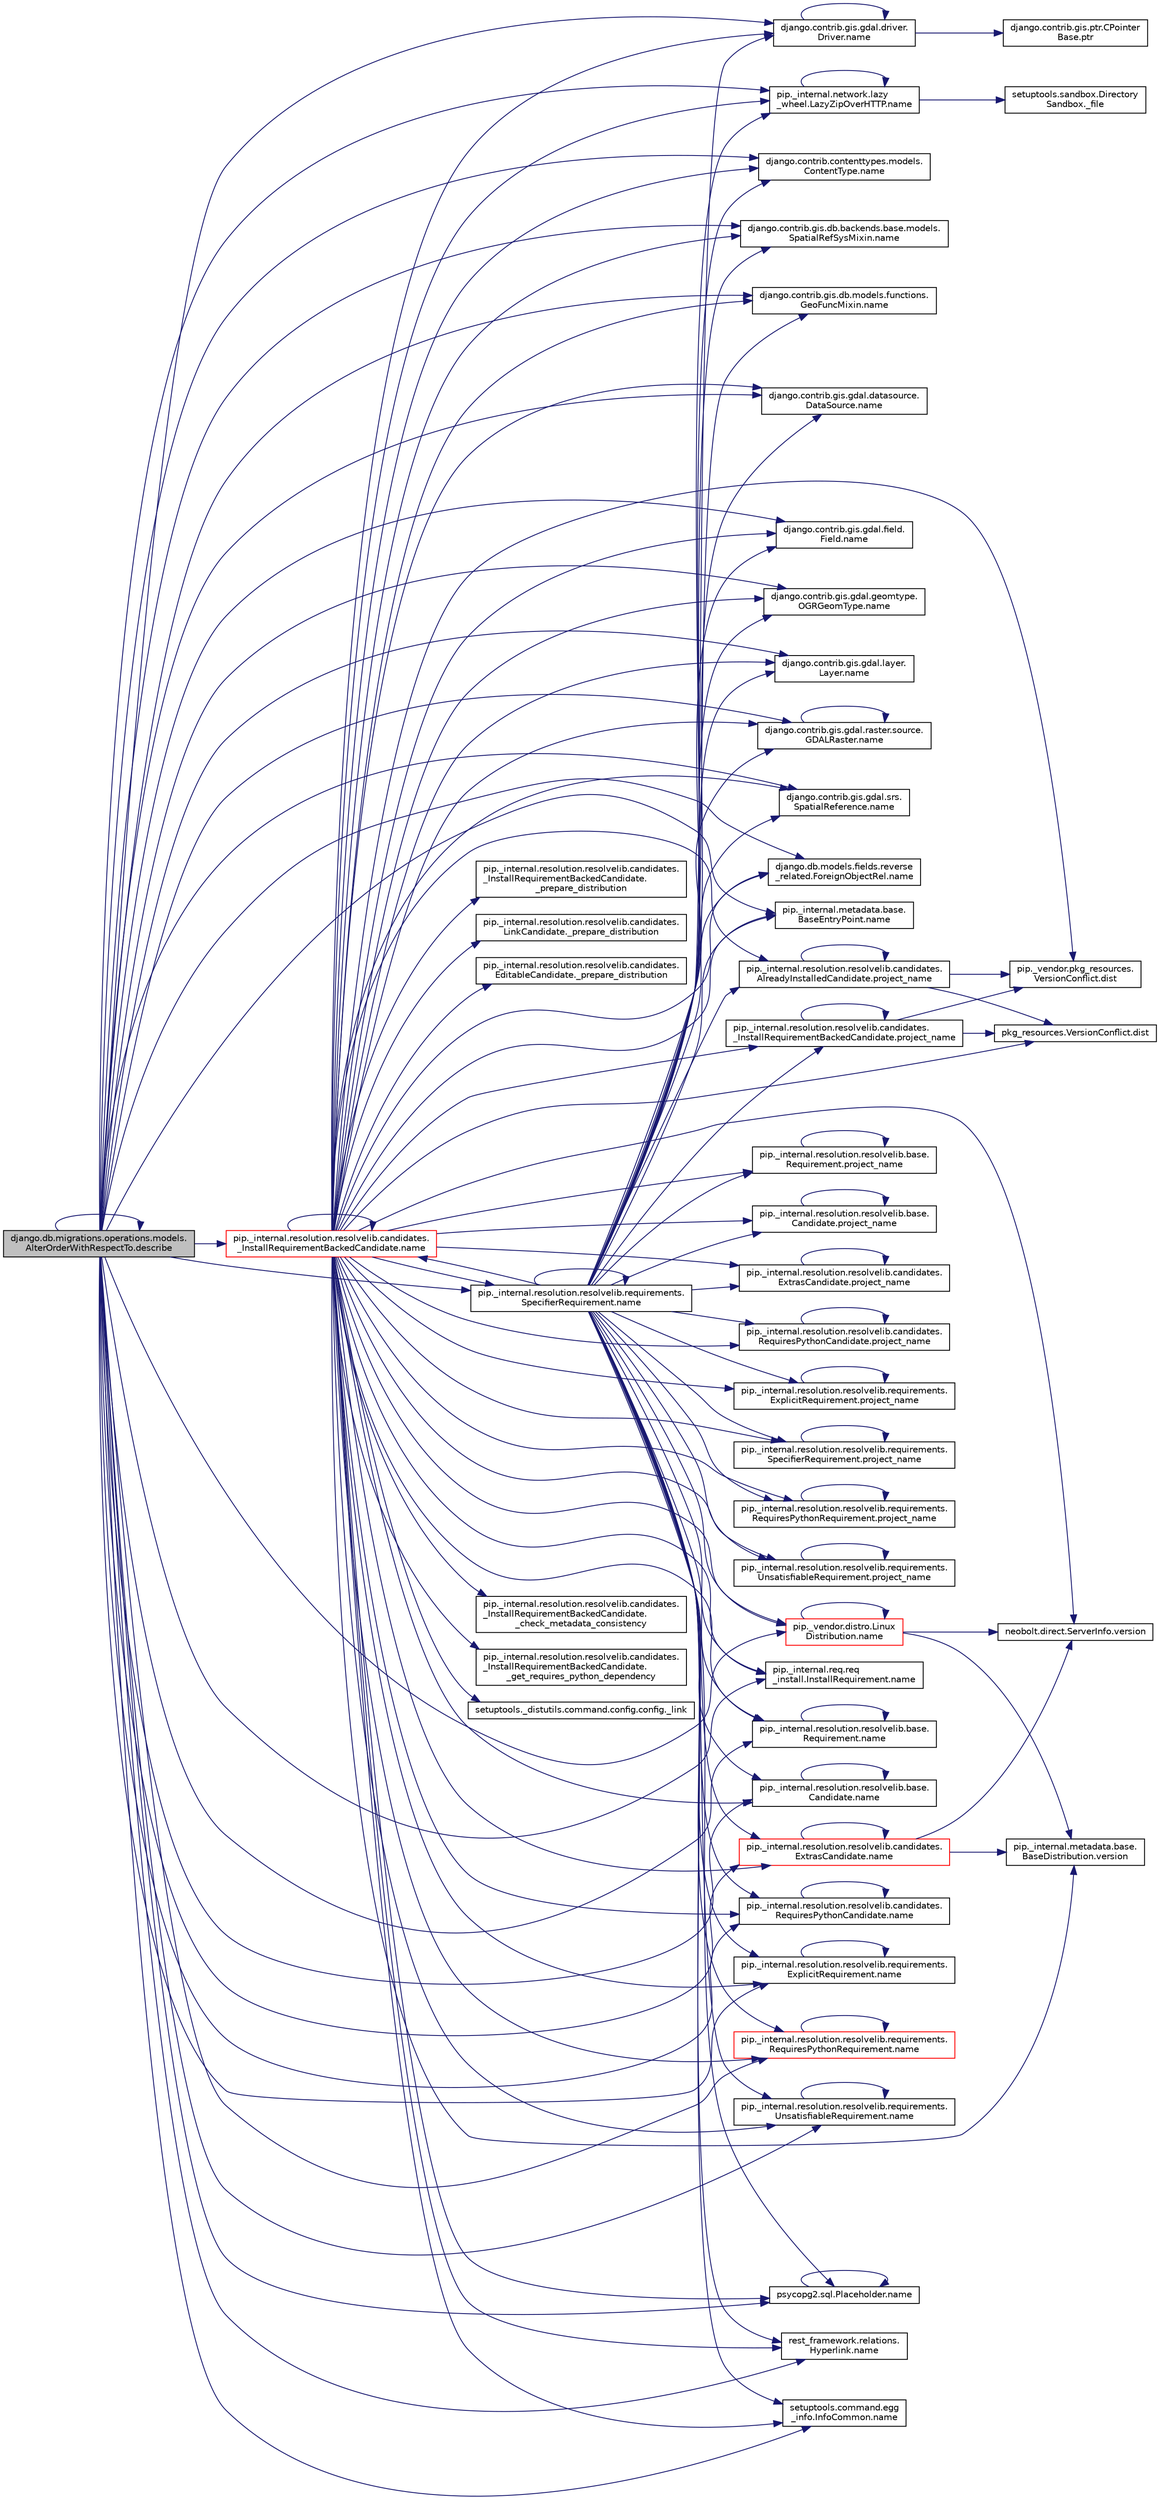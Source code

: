 digraph "django.db.migrations.operations.models.AlterOrderWithRespectTo.describe"
{
 // LATEX_PDF_SIZE
  edge [fontname="Helvetica",fontsize="10",labelfontname="Helvetica",labelfontsize="10"];
  node [fontname="Helvetica",fontsize="10",shape=record];
  rankdir="LR";
  Node1 [label="django.db.migrations.operations.models.\lAlterOrderWithRespectTo.describe",height=0.2,width=0.4,color="black", fillcolor="grey75", style="filled", fontcolor="black",tooltip=" "];
  Node1 -> Node1 [color="midnightblue",fontsize="10",style="solid",fontname="Helvetica"];
  Node1 -> Node2 [color="midnightblue",fontsize="10",style="solid",fontname="Helvetica"];
  Node2 [label="django.contrib.contenttypes.models.\lContentType.name",height=0.2,width=0.4,color="black", fillcolor="white", style="filled",URL="$d6/d20/classdjango_1_1contrib_1_1contenttypes_1_1models_1_1_content_type.html#a1577e45d8940ca8ce7032df05c0920f1",tooltip=" "];
  Node1 -> Node3 [color="midnightblue",fontsize="10",style="solid",fontname="Helvetica"];
  Node3 [label="django.contrib.gis.db.backends.base.models.\lSpatialRefSysMixin.name",height=0.2,width=0.4,color="black", fillcolor="white", style="filled",URL="$d5/d73/classdjango_1_1contrib_1_1gis_1_1db_1_1backends_1_1base_1_1models_1_1_spatial_ref_sys_mixin.html#a502460564fa7a935d8bb5aea6cbce4b9",tooltip=" "];
  Node1 -> Node4 [color="midnightblue",fontsize="10",style="solid",fontname="Helvetica"];
  Node4 [label="django.contrib.gis.db.models.functions.\lGeoFuncMixin.name",height=0.2,width=0.4,color="black", fillcolor="white", style="filled",URL="$d4/d5c/classdjango_1_1contrib_1_1gis_1_1db_1_1models_1_1functions_1_1_geo_func_mixin.html#a9a6993ec9126211670ca7087359b8c6a",tooltip=" "];
  Node1 -> Node5 [color="midnightblue",fontsize="10",style="solid",fontname="Helvetica"];
  Node5 [label="django.contrib.gis.gdal.datasource.\lDataSource.name",height=0.2,width=0.4,color="black", fillcolor="white", style="filled",URL="$db/d7b/classdjango_1_1contrib_1_1gis_1_1gdal_1_1datasource_1_1_data_source.html#af2cbfd1f4ceeb82b6f7c29a705555d8e",tooltip=" "];
  Node1 -> Node6 [color="midnightblue",fontsize="10",style="solid",fontname="Helvetica"];
  Node6 [label="django.contrib.gis.gdal.driver.\lDriver.name",height=0.2,width=0.4,color="black", fillcolor="white", style="filled",URL="$d5/df2/classdjango_1_1contrib_1_1gis_1_1gdal_1_1driver_1_1_driver.html#ab25b5eea93459ca8e05dc329ef537f1b",tooltip=" "];
  Node6 -> Node6 [color="midnightblue",fontsize="10",style="solid",fontname="Helvetica"];
  Node6 -> Node7 [color="midnightblue",fontsize="10",style="solid",fontname="Helvetica"];
  Node7 [label="django.contrib.gis.ptr.CPointer\lBase.ptr",height=0.2,width=0.4,color="black", fillcolor="white", style="filled",URL="$da/dc5/classdjango_1_1contrib_1_1gis_1_1ptr_1_1_c_pointer_base.html#a234177319d249573c7dd6508c5ca9095",tooltip=" "];
  Node1 -> Node8 [color="midnightblue",fontsize="10",style="solid",fontname="Helvetica"];
  Node8 [label="django.contrib.gis.gdal.field.\lField.name",height=0.2,width=0.4,color="black", fillcolor="white", style="filled",URL="$d8/d65/classdjango_1_1contrib_1_1gis_1_1gdal_1_1field_1_1_field.html#a52ccad95ad1a0fae1ef80beb9a6c838b",tooltip=" "];
  Node1 -> Node9 [color="midnightblue",fontsize="10",style="solid",fontname="Helvetica"];
  Node9 [label="django.contrib.gis.gdal.geomtype.\lOGRGeomType.name",height=0.2,width=0.4,color="black", fillcolor="white", style="filled",URL="$dc/d9c/classdjango_1_1contrib_1_1gis_1_1gdal_1_1geomtype_1_1_o_g_r_geom_type.html#a80a6f16d4e7014ca3adac92432f148b2",tooltip=" "];
  Node1 -> Node10 [color="midnightblue",fontsize="10",style="solid",fontname="Helvetica"];
  Node10 [label="django.contrib.gis.gdal.layer.\lLayer.name",height=0.2,width=0.4,color="black", fillcolor="white", style="filled",URL="$d9/d84/classdjango_1_1contrib_1_1gis_1_1gdal_1_1layer_1_1_layer.html#a64c4f09deeb5dd93a1f82a986e090581",tooltip=" "];
  Node1 -> Node11 [color="midnightblue",fontsize="10",style="solid",fontname="Helvetica"];
  Node11 [label="django.contrib.gis.gdal.raster.source.\lGDALRaster.name",height=0.2,width=0.4,color="black", fillcolor="white", style="filled",URL="$db/dff/classdjango_1_1contrib_1_1gis_1_1gdal_1_1raster_1_1source_1_1_g_d_a_l_raster.html#adc147e651b853c17a0d6abe3be9da7a9",tooltip=" "];
  Node11 -> Node11 [color="midnightblue",fontsize="10",style="solid",fontname="Helvetica"];
  Node1 -> Node12 [color="midnightblue",fontsize="10",style="solid",fontname="Helvetica"];
  Node12 [label="django.contrib.gis.gdal.srs.\lSpatialReference.name",height=0.2,width=0.4,color="black", fillcolor="white", style="filled",URL="$d7/dda/classdjango_1_1contrib_1_1gis_1_1gdal_1_1srs_1_1_spatial_reference.html#aba72b97da57e6f07b85d53ff618798e3",tooltip=" "];
  Node1 -> Node13 [color="midnightblue",fontsize="10",style="solid",fontname="Helvetica"];
  Node13 [label="django.db.models.fields.reverse\l_related.ForeignObjectRel.name",height=0.2,width=0.4,color="black", fillcolor="white", style="filled",URL="$d3/da4/classdjango_1_1db_1_1models_1_1fields_1_1reverse__related_1_1_foreign_object_rel.html#aacda3a6a71b37c6422fbc200f0b0225a",tooltip=" "];
  Node1 -> Node14 [color="midnightblue",fontsize="10",style="solid",fontname="Helvetica"];
  Node14 [label="pip._internal.metadata.base.\lBaseEntryPoint.name",height=0.2,width=0.4,color="black", fillcolor="white", style="filled",URL="$d1/d78/classpip_1_1__internal_1_1metadata_1_1base_1_1_base_entry_point.html#acd0c7299966258aeb0876da26520233d",tooltip=" "];
  Node1 -> Node15 [color="midnightblue",fontsize="10",style="solid",fontname="Helvetica"];
  Node15 [label="pip._internal.network.lazy\l_wheel.LazyZipOverHTTP.name",height=0.2,width=0.4,color="black", fillcolor="white", style="filled",URL="$df/d67/classpip_1_1__internal_1_1network_1_1lazy__wheel_1_1_lazy_zip_over_h_t_t_p.html#a59403bb703d375caa6c1dda7573257a1",tooltip=" "];
  Node15 -> Node16 [color="midnightblue",fontsize="10",style="solid",fontname="Helvetica"];
  Node16 [label="setuptools.sandbox.Directory\lSandbox._file",height=0.2,width=0.4,color="black", fillcolor="white", style="filled",URL="$d2/d0b/classsetuptools_1_1sandbox_1_1_directory_sandbox.html#aebaa4bbc5882d7bfe9bbb0b60c598d10",tooltip=" "];
  Node15 -> Node15 [color="midnightblue",fontsize="10",style="solid",fontname="Helvetica"];
  Node1 -> Node17 [color="midnightblue",fontsize="10",style="solid",fontname="Helvetica"];
  Node17 [label="pip._internal.req.req\l_install.InstallRequirement.name",height=0.2,width=0.4,color="black", fillcolor="white", style="filled",URL="$d2/daa/classpip_1_1__internal_1_1req_1_1req__install_1_1_install_requirement.html#a6b019e16ae98576ae64c68e0f5824e34",tooltip=" "];
  Node1 -> Node18 [color="midnightblue",fontsize="10",style="solid",fontname="Helvetica"];
  Node18 [label="pip._internal.resolution.resolvelib.base.\lRequirement.name",height=0.2,width=0.4,color="black", fillcolor="white", style="filled",URL="$d7/d6d/classpip_1_1__internal_1_1resolution_1_1resolvelib_1_1base_1_1_requirement.html#a013752876d4b3521f3a087987b443d90",tooltip=" "];
  Node18 -> Node18 [color="midnightblue",fontsize="10",style="solid",fontname="Helvetica"];
  Node1 -> Node19 [color="midnightblue",fontsize="10",style="solid",fontname="Helvetica"];
  Node19 [label="pip._internal.resolution.resolvelib.base.\lCandidate.name",height=0.2,width=0.4,color="black", fillcolor="white", style="filled",URL="$db/d18/classpip_1_1__internal_1_1resolution_1_1resolvelib_1_1base_1_1_candidate.html#a7000e68e912182072a011f9df0c142ee",tooltip=" "];
  Node19 -> Node19 [color="midnightblue",fontsize="10",style="solid",fontname="Helvetica"];
  Node1 -> Node20 [color="midnightblue",fontsize="10",style="solid",fontname="Helvetica"];
  Node20 [label="pip._internal.resolution.resolvelib.candidates.\l_InstallRequirementBackedCandidate.name",height=0.2,width=0.4,color="red", fillcolor="white", style="filled",URL="$dc/d03/classpip_1_1__internal_1_1resolution_1_1resolvelib_1_1candidates_1_1___install_requirement_backed_candidate.html#a1538a825241b855a4abf51d6bf616cde",tooltip=" "];
  Node20 -> Node21 [color="midnightblue",fontsize="10",style="solid",fontname="Helvetica"];
  Node21 [label="pip._internal.resolution.resolvelib.candidates.\l_InstallRequirementBackedCandidate.\l_check_metadata_consistency",height=0.2,width=0.4,color="black", fillcolor="white", style="filled",URL="$dc/d03/classpip_1_1__internal_1_1resolution_1_1resolvelib_1_1candidates_1_1___install_requirement_backed_candidate.html#aa4267fc23899a7adec3125fe2bacfac2",tooltip=" "];
  Node20 -> Node22 [color="midnightblue",fontsize="10",style="solid",fontname="Helvetica"];
  Node22 [label="pip._internal.resolution.resolvelib.candidates.\l_InstallRequirementBackedCandidate.\l_get_requires_python_dependency",height=0.2,width=0.4,color="black", fillcolor="white", style="filled",URL="$dc/d03/classpip_1_1__internal_1_1resolution_1_1resolvelib_1_1candidates_1_1___install_requirement_backed_candidate.html#a21158f5354c4f7a263e8a141e5bdc4a4",tooltip=" "];
  Node20 -> Node23 [color="midnightblue",fontsize="10",style="solid",fontname="Helvetica"];
  Node23 [label="setuptools._distutils.command.config.config._link",height=0.2,width=0.4,color="black", fillcolor="white", style="filled",URL="$d2/d18/classsetuptools_1_1__distutils_1_1command_1_1config_1_1config.html#a764ca3579df206eb7561dec4738ae360",tooltip=" "];
  Node20 -> Node24 [color="midnightblue",fontsize="10",style="solid",fontname="Helvetica"];
  Node24 [label="pip._internal.resolution.resolvelib.candidates.\l_InstallRequirementBackedCandidate.\l_prepare_distribution",height=0.2,width=0.4,color="black", fillcolor="white", style="filled",URL="$dc/d03/classpip_1_1__internal_1_1resolution_1_1resolvelib_1_1candidates_1_1___install_requirement_backed_candidate.html#a6d4afa850912f84a07f0497a6c46dcd8",tooltip=" "];
  Node20 -> Node25 [color="midnightblue",fontsize="10",style="solid",fontname="Helvetica"];
  Node25 [label="pip._internal.resolution.resolvelib.candidates.\lLinkCandidate._prepare_distribution",height=0.2,width=0.4,color="black", fillcolor="white", style="filled",URL="$d1/def/classpip_1_1__internal_1_1resolution_1_1resolvelib_1_1candidates_1_1_link_candidate.html#a08ae26a213de17a8c97f9164c0219289",tooltip=" "];
  Node20 -> Node26 [color="midnightblue",fontsize="10",style="solid",fontname="Helvetica"];
  Node26 [label="pip._internal.resolution.resolvelib.candidates.\lEditableCandidate._prepare_distribution",height=0.2,width=0.4,color="black", fillcolor="white", style="filled",URL="$dd/d77/classpip_1_1__internal_1_1resolution_1_1resolvelib_1_1candidates_1_1_editable_candidate.html#a06c4a39aaf192e2a8aff02e7c0a3a2a5",tooltip=" "];
  Node20 -> Node27 [color="midnightblue",fontsize="10",style="solid",fontname="Helvetica"];
  Node27 [label="pip._vendor.pkg_resources.\lVersionConflict.dist",height=0.2,width=0.4,color="black", fillcolor="white", style="filled",URL="$d2/d23/classpip_1_1__vendor_1_1pkg__resources_1_1_version_conflict.html#ab3d8caac5c0236cd06cdfafaae139b5c",tooltip=" "];
  Node20 -> Node28 [color="midnightblue",fontsize="10",style="solid",fontname="Helvetica"];
  Node28 [label="pkg_resources.VersionConflict.dist",height=0.2,width=0.4,color="black", fillcolor="white", style="filled",URL="$d2/d54/classpkg__resources_1_1_version_conflict.html#aa9fbb5b0a8a3eca7fd7b68590df60925",tooltip=" "];
  Node20 -> Node2 [color="midnightblue",fontsize="10",style="solid",fontname="Helvetica"];
  Node20 -> Node3 [color="midnightblue",fontsize="10",style="solid",fontname="Helvetica"];
  Node20 -> Node4 [color="midnightblue",fontsize="10",style="solid",fontname="Helvetica"];
  Node20 -> Node5 [color="midnightblue",fontsize="10",style="solid",fontname="Helvetica"];
  Node20 -> Node6 [color="midnightblue",fontsize="10",style="solid",fontname="Helvetica"];
  Node20 -> Node8 [color="midnightblue",fontsize="10",style="solid",fontname="Helvetica"];
  Node20 -> Node9 [color="midnightblue",fontsize="10",style="solid",fontname="Helvetica"];
  Node20 -> Node10 [color="midnightblue",fontsize="10",style="solid",fontname="Helvetica"];
  Node20 -> Node11 [color="midnightblue",fontsize="10",style="solid",fontname="Helvetica"];
  Node20 -> Node12 [color="midnightblue",fontsize="10",style="solid",fontname="Helvetica"];
  Node20 -> Node13 [color="midnightblue",fontsize="10",style="solid",fontname="Helvetica"];
  Node20 -> Node14 [color="midnightblue",fontsize="10",style="solid",fontname="Helvetica"];
  Node20 -> Node15 [color="midnightblue",fontsize="10",style="solid",fontname="Helvetica"];
  Node20 -> Node17 [color="midnightblue",fontsize="10",style="solid",fontname="Helvetica"];
  Node20 -> Node18 [color="midnightblue",fontsize="10",style="solid",fontname="Helvetica"];
  Node20 -> Node19 [color="midnightblue",fontsize="10",style="solid",fontname="Helvetica"];
  Node20 -> Node20 [color="midnightblue",fontsize="10",style="solid",fontname="Helvetica"];
  Node20 -> Node29 [color="midnightblue",fontsize="10",style="solid",fontname="Helvetica"];
  Node29 [label="pip._internal.resolution.resolvelib.candidates.\lExtrasCandidate.name",height=0.2,width=0.4,color="red", fillcolor="white", style="filled",URL="$d8/df7/classpip_1_1__internal_1_1resolution_1_1resolvelib_1_1candidates_1_1_extras_candidate.html#a6e13b1ab724cd7af8b22cadb37352b31",tooltip=" "];
  Node29 -> Node29 [color="midnightblue",fontsize="10",style="solid",fontname="Helvetica"];
  Node29 -> Node32 [color="midnightblue",fontsize="10",style="solid",fontname="Helvetica"];
  Node32 [label="neobolt.direct.ServerInfo.version",height=0.2,width=0.4,color="black", fillcolor="white", style="filled",URL="$de/d5d/classneobolt_1_1direct_1_1_server_info.html#a40e0fd9b2b291a7178d5b35489b16881",tooltip=" "];
  Node29 -> Node33 [color="midnightblue",fontsize="10",style="solid",fontname="Helvetica"];
  Node33 [label="pip._internal.metadata.base.\lBaseDistribution.version",height=0.2,width=0.4,color="black", fillcolor="white", style="filled",URL="$d7/d34/classpip_1_1__internal_1_1metadata_1_1base_1_1_base_distribution.html#af4024115351223c1472e72e4c17da2fc",tooltip=" "];
  Node20 -> Node71 [color="midnightblue",fontsize="10",style="solid",fontname="Helvetica"];
  Node71 [label="pip._internal.resolution.resolvelib.candidates.\lRequiresPythonCandidate.name",height=0.2,width=0.4,color="black", fillcolor="white", style="filled",URL="$db/d0a/classpip_1_1__internal_1_1resolution_1_1resolvelib_1_1candidates_1_1_requires_python_candidate.html#aeff13058676b07d1b67feed53749d838",tooltip=" "];
  Node71 -> Node71 [color="midnightblue",fontsize="10",style="solid",fontname="Helvetica"];
  Node20 -> Node72 [color="midnightblue",fontsize="10",style="solid",fontname="Helvetica"];
  Node72 [label="pip._internal.resolution.resolvelib.requirements.\lExplicitRequirement.name",height=0.2,width=0.4,color="black", fillcolor="white", style="filled",URL="$d3/d28/classpip_1_1__internal_1_1resolution_1_1resolvelib_1_1requirements_1_1_explicit_requirement.html#a3e8f9b07c17be864b1a90cc2f5e87b35",tooltip=" "];
  Node72 -> Node72 [color="midnightblue",fontsize="10",style="solid",fontname="Helvetica"];
  Node20 -> Node73 [color="midnightblue",fontsize="10",style="solid",fontname="Helvetica"];
  Node73 [label="pip._internal.resolution.resolvelib.requirements.\lSpecifierRequirement.name",height=0.2,width=0.4,color="black", fillcolor="white", style="filled",URL="$d5/dce/classpip_1_1__internal_1_1resolution_1_1resolvelib_1_1requirements_1_1_specifier_requirement.html#af2ae64f787d166605910d13457564fd9",tooltip=" "];
  Node73 -> Node2 [color="midnightblue",fontsize="10",style="solid",fontname="Helvetica"];
  Node73 -> Node3 [color="midnightblue",fontsize="10",style="solid",fontname="Helvetica"];
  Node73 -> Node4 [color="midnightblue",fontsize="10",style="solid",fontname="Helvetica"];
  Node73 -> Node5 [color="midnightblue",fontsize="10",style="solid",fontname="Helvetica"];
  Node73 -> Node6 [color="midnightblue",fontsize="10",style="solid",fontname="Helvetica"];
  Node73 -> Node8 [color="midnightblue",fontsize="10",style="solid",fontname="Helvetica"];
  Node73 -> Node9 [color="midnightblue",fontsize="10",style="solid",fontname="Helvetica"];
  Node73 -> Node10 [color="midnightblue",fontsize="10",style="solid",fontname="Helvetica"];
  Node73 -> Node11 [color="midnightblue",fontsize="10",style="solid",fontname="Helvetica"];
  Node73 -> Node12 [color="midnightblue",fontsize="10",style="solid",fontname="Helvetica"];
  Node73 -> Node13 [color="midnightblue",fontsize="10",style="solid",fontname="Helvetica"];
  Node73 -> Node14 [color="midnightblue",fontsize="10",style="solid",fontname="Helvetica"];
  Node73 -> Node15 [color="midnightblue",fontsize="10",style="solid",fontname="Helvetica"];
  Node73 -> Node17 [color="midnightblue",fontsize="10",style="solid",fontname="Helvetica"];
  Node73 -> Node18 [color="midnightblue",fontsize="10",style="solid",fontname="Helvetica"];
  Node73 -> Node19 [color="midnightblue",fontsize="10",style="solid",fontname="Helvetica"];
  Node73 -> Node20 [color="midnightblue",fontsize="10",style="solid",fontname="Helvetica"];
  Node73 -> Node29 [color="midnightblue",fontsize="10",style="solid",fontname="Helvetica"];
  Node73 -> Node71 [color="midnightblue",fontsize="10",style="solid",fontname="Helvetica"];
  Node73 -> Node72 [color="midnightblue",fontsize="10",style="solid",fontname="Helvetica"];
  Node73 -> Node73 [color="midnightblue",fontsize="10",style="solid",fontname="Helvetica"];
  Node73 -> Node74 [color="midnightblue",fontsize="10",style="solid",fontname="Helvetica"];
  Node74 [label="pip._internal.resolution.resolvelib.requirements.\lRequiresPythonRequirement.name",height=0.2,width=0.4,color="red", fillcolor="white", style="filled",URL="$d1/de6/classpip_1_1__internal_1_1resolution_1_1resolvelib_1_1requirements_1_1_requires_python_requirement.html#ac555e717a97ebb38cb2ad735939cf8b8",tooltip=" "];
  Node74 -> Node74 [color="midnightblue",fontsize="10",style="solid",fontname="Helvetica"];
  Node73 -> Node76 [color="midnightblue",fontsize="10",style="solid",fontname="Helvetica"];
  Node76 [label="pip._internal.resolution.resolvelib.requirements.\lUnsatisfiableRequirement.name",height=0.2,width=0.4,color="black", fillcolor="white", style="filled",URL="$df/d30/classpip_1_1__internal_1_1resolution_1_1resolvelib_1_1requirements_1_1_unsatisfiable_requirement.html#a78f7012fa925a93d5600232bf2bc9728",tooltip=" "];
  Node76 -> Node76 [color="midnightblue",fontsize="10",style="solid",fontname="Helvetica"];
  Node73 -> Node70 [color="midnightblue",fontsize="10",style="solid",fontname="Helvetica"];
  Node70 [label="pip._vendor.distro.Linux\lDistribution.name",height=0.2,width=0.4,color="red", fillcolor="white", style="filled",URL="$db/dc1/classpip_1_1__vendor_1_1distro_1_1_linux_distribution.html#a7bbcbb9f1bf561b231f594b5bb251dbc",tooltip=" "];
  Node70 -> Node70 [color="midnightblue",fontsize="10",style="solid",fontname="Helvetica"];
  Node70 -> Node32 [color="midnightblue",fontsize="10",style="solid",fontname="Helvetica"];
  Node70 -> Node33 [color="midnightblue",fontsize="10",style="solid",fontname="Helvetica"];
  Node73 -> Node77 [color="midnightblue",fontsize="10",style="solid",fontname="Helvetica"];
  Node77 [label="psycopg2.sql.Placeholder.name",height=0.2,width=0.4,color="black", fillcolor="white", style="filled",URL="$dc/d33/classpsycopg2_1_1sql_1_1_placeholder.html#a865e1b1e7f839dadb22b2c4513ed1f86",tooltip=" "];
  Node77 -> Node77 [color="midnightblue",fontsize="10",style="solid",fontname="Helvetica"];
  Node73 -> Node78 [color="midnightblue",fontsize="10",style="solid",fontname="Helvetica"];
  Node78 [label="rest_framework.relations.\lHyperlink.name",height=0.2,width=0.4,color="black", fillcolor="white", style="filled",URL="$d2/d10/classrest__framework_1_1relations_1_1_hyperlink.html#aa8a58ea5a04caa55484ff709398630c2",tooltip=" "];
  Node73 -> Node79 [color="midnightblue",fontsize="10",style="solid",fontname="Helvetica"];
  Node79 [label="setuptools.command.egg\l_info.InfoCommon.name",height=0.2,width=0.4,color="black", fillcolor="white", style="filled",URL="$d5/dfc/classsetuptools_1_1command_1_1egg__info_1_1_info_common.html#a13f1532df6e92fbd8ae68eb480808db2",tooltip=" "];
  Node73 -> Node80 [color="midnightblue",fontsize="10",style="solid",fontname="Helvetica"];
  Node80 [label="pip._internal.resolution.resolvelib.base.\lRequirement.project_name",height=0.2,width=0.4,color="black", fillcolor="white", style="filled",URL="$d7/d6d/classpip_1_1__internal_1_1resolution_1_1resolvelib_1_1base_1_1_requirement.html#a9e7ef67fedb014e089230eab20cd5e62",tooltip=" "];
  Node80 -> Node80 [color="midnightblue",fontsize="10",style="solid",fontname="Helvetica"];
  Node73 -> Node81 [color="midnightblue",fontsize="10",style="solid",fontname="Helvetica"];
  Node81 [label="pip._internal.resolution.resolvelib.base.\lCandidate.project_name",height=0.2,width=0.4,color="black", fillcolor="white", style="filled",URL="$db/d18/classpip_1_1__internal_1_1resolution_1_1resolvelib_1_1base_1_1_candidate.html#aceefc46c594fc32f62a567eafa8ff507",tooltip=" "];
  Node81 -> Node81 [color="midnightblue",fontsize="10",style="solid",fontname="Helvetica"];
  Node73 -> Node82 [color="midnightblue",fontsize="10",style="solid",fontname="Helvetica"];
  Node82 [label="pip._internal.resolution.resolvelib.candidates.\l_InstallRequirementBackedCandidate.project_name",height=0.2,width=0.4,color="black", fillcolor="white", style="filled",URL="$dc/d03/classpip_1_1__internal_1_1resolution_1_1resolvelib_1_1candidates_1_1___install_requirement_backed_candidate.html#afb29636cf2105645e2e535afe69ee58b",tooltip=" "];
  Node82 -> Node27 [color="midnightblue",fontsize="10",style="solid",fontname="Helvetica"];
  Node82 -> Node28 [color="midnightblue",fontsize="10",style="solid",fontname="Helvetica"];
  Node82 -> Node82 [color="midnightblue",fontsize="10",style="solid",fontname="Helvetica"];
  Node73 -> Node83 [color="midnightblue",fontsize="10",style="solid",fontname="Helvetica"];
  Node83 [label="pip._internal.resolution.resolvelib.candidates.\lAlreadyInstalledCandidate.project_name",height=0.2,width=0.4,color="black", fillcolor="white", style="filled",URL="$d3/d4e/classpip_1_1__internal_1_1resolution_1_1resolvelib_1_1candidates_1_1_already_installed_candidate.html#a7a8c464f07a539f78d39fa5283b6e785",tooltip=" "];
  Node83 -> Node27 [color="midnightblue",fontsize="10",style="solid",fontname="Helvetica"];
  Node83 -> Node28 [color="midnightblue",fontsize="10",style="solid",fontname="Helvetica"];
  Node83 -> Node83 [color="midnightblue",fontsize="10",style="solid",fontname="Helvetica"];
  Node73 -> Node84 [color="midnightblue",fontsize="10",style="solid",fontname="Helvetica"];
  Node84 [label="pip._internal.resolution.resolvelib.candidates.\lExtrasCandidate.project_name",height=0.2,width=0.4,color="black", fillcolor="white", style="filled",URL="$d8/df7/classpip_1_1__internal_1_1resolution_1_1resolvelib_1_1candidates_1_1_extras_candidate.html#afd5cf51e5e0260ce36e402b61fdba92f",tooltip=" "];
  Node84 -> Node84 [color="midnightblue",fontsize="10",style="solid",fontname="Helvetica"];
  Node73 -> Node85 [color="midnightblue",fontsize="10",style="solid",fontname="Helvetica"];
  Node85 [label="pip._internal.resolution.resolvelib.candidates.\lRequiresPythonCandidate.project_name",height=0.2,width=0.4,color="black", fillcolor="white", style="filled",URL="$db/d0a/classpip_1_1__internal_1_1resolution_1_1resolvelib_1_1candidates_1_1_requires_python_candidate.html#a3e210595f49465f9b592a12dcaf29a69",tooltip=" "];
  Node85 -> Node85 [color="midnightblue",fontsize="10",style="solid",fontname="Helvetica"];
  Node73 -> Node86 [color="midnightblue",fontsize="10",style="solid",fontname="Helvetica"];
  Node86 [label="pip._internal.resolution.resolvelib.requirements.\lExplicitRequirement.project_name",height=0.2,width=0.4,color="black", fillcolor="white", style="filled",URL="$d3/d28/classpip_1_1__internal_1_1resolution_1_1resolvelib_1_1requirements_1_1_explicit_requirement.html#a295ba3ae7f6e43ae7f3addb1d50e70fd",tooltip=" "];
  Node86 -> Node86 [color="midnightblue",fontsize="10",style="solid",fontname="Helvetica"];
  Node73 -> Node87 [color="midnightblue",fontsize="10",style="solid",fontname="Helvetica"];
  Node87 [label="pip._internal.resolution.resolvelib.requirements.\lSpecifierRequirement.project_name",height=0.2,width=0.4,color="black", fillcolor="white", style="filled",URL="$d5/dce/classpip_1_1__internal_1_1resolution_1_1resolvelib_1_1requirements_1_1_specifier_requirement.html#a1610069dd17d6255c0dea8a1d2e6763f",tooltip=" "];
  Node87 -> Node87 [color="midnightblue",fontsize="10",style="solid",fontname="Helvetica"];
  Node73 -> Node88 [color="midnightblue",fontsize="10",style="solid",fontname="Helvetica"];
  Node88 [label="pip._internal.resolution.resolvelib.requirements.\lRequiresPythonRequirement.project_name",height=0.2,width=0.4,color="black", fillcolor="white", style="filled",URL="$d1/de6/classpip_1_1__internal_1_1resolution_1_1resolvelib_1_1requirements_1_1_requires_python_requirement.html#af5ab8fd112f3ff86dd04c739a9565227",tooltip=" "];
  Node88 -> Node88 [color="midnightblue",fontsize="10",style="solid",fontname="Helvetica"];
  Node73 -> Node89 [color="midnightblue",fontsize="10",style="solid",fontname="Helvetica"];
  Node89 [label="pip._internal.resolution.resolvelib.requirements.\lUnsatisfiableRequirement.project_name",height=0.2,width=0.4,color="black", fillcolor="white", style="filled",URL="$df/d30/classpip_1_1__internal_1_1resolution_1_1resolvelib_1_1requirements_1_1_unsatisfiable_requirement.html#a9d0359f486d02c7db78c02de65707837",tooltip=" "];
  Node89 -> Node89 [color="midnightblue",fontsize="10",style="solid",fontname="Helvetica"];
  Node20 -> Node74 [color="midnightblue",fontsize="10",style="solid",fontname="Helvetica"];
  Node20 -> Node76 [color="midnightblue",fontsize="10",style="solid",fontname="Helvetica"];
  Node20 -> Node70 [color="midnightblue",fontsize="10",style="solid",fontname="Helvetica"];
  Node20 -> Node77 [color="midnightblue",fontsize="10",style="solid",fontname="Helvetica"];
  Node20 -> Node78 [color="midnightblue",fontsize="10",style="solid",fontname="Helvetica"];
  Node20 -> Node79 [color="midnightblue",fontsize="10",style="solid",fontname="Helvetica"];
  Node20 -> Node80 [color="midnightblue",fontsize="10",style="solid",fontname="Helvetica"];
  Node20 -> Node81 [color="midnightblue",fontsize="10",style="solid",fontname="Helvetica"];
  Node20 -> Node82 [color="midnightblue",fontsize="10",style="solid",fontname="Helvetica"];
  Node20 -> Node83 [color="midnightblue",fontsize="10",style="solid",fontname="Helvetica"];
  Node20 -> Node84 [color="midnightblue",fontsize="10",style="solid",fontname="Helvetica"];
  Node20 -> Node85 [color="midnightblue",fontsize="10",style="solid",fontname="Helvetica"];
  Node20 -> Node86 [color="midnightblue",fontsize="10",style="solid",fontname="Helvetica"];
  Node20 -> Node87 [color="midnightblue",fontsize="10",style="solid",fontname="Helvetica"];
  Node20 -> Node88 [color="midnightblue",fontsize="10",style="solid",fontname="Helvetica"];
  Node20 -> Node89 [color="midnightblue",fontsize="10",style="solid",fontname="Helvetica"];
  Node20 -> Node32 [color="midnightblue",fontsize="10",style="solid",fontname="Helvetica"];
  Node20 -> Node33 [color="midnightblue",fontsize="10",style="solid",fontname="Helvetica"];
  Node1 -> Node29 [color="midnightblue",fontsize="10",style="solid",fontname="Helvetica"];
  Node1 -> Node71 [color="midnightblue",fontsize="10",style="solid",fontname="Helvetica"];
  Node1 -> Node72 [color="midnightblue",fontsize="10",style="solid",fontname="Helvetica"];
  Node1 -> Node73 [color="midnightblue",fontsize="10",style="solid",fontname="Helvetica"];
  Node1 -> Node74 [color="midnightblue",fontsize="10",style="solid",fontname="Helvetica"];
  Node1 -> Node76 [color="midnightblue",fontsize="10",style="solid",fontname="Helvetica"];
  Node1 -> Node70 [color="midnightblue",fontsize="10",style="solid",fontname="Helvetica"];
  Node1 -> Node77 [color="midnightblue",fontsize="10",style="solid",fontname="Helvetica"];
  Node1 -> Node78 [color="midnightblue",fontsize="10",style="solid",fontname="Helvetica"];
  Node1 -> Node79 [color="midnightblue",fontsize="10",style="solid",fontname="Helvetica"];
}
